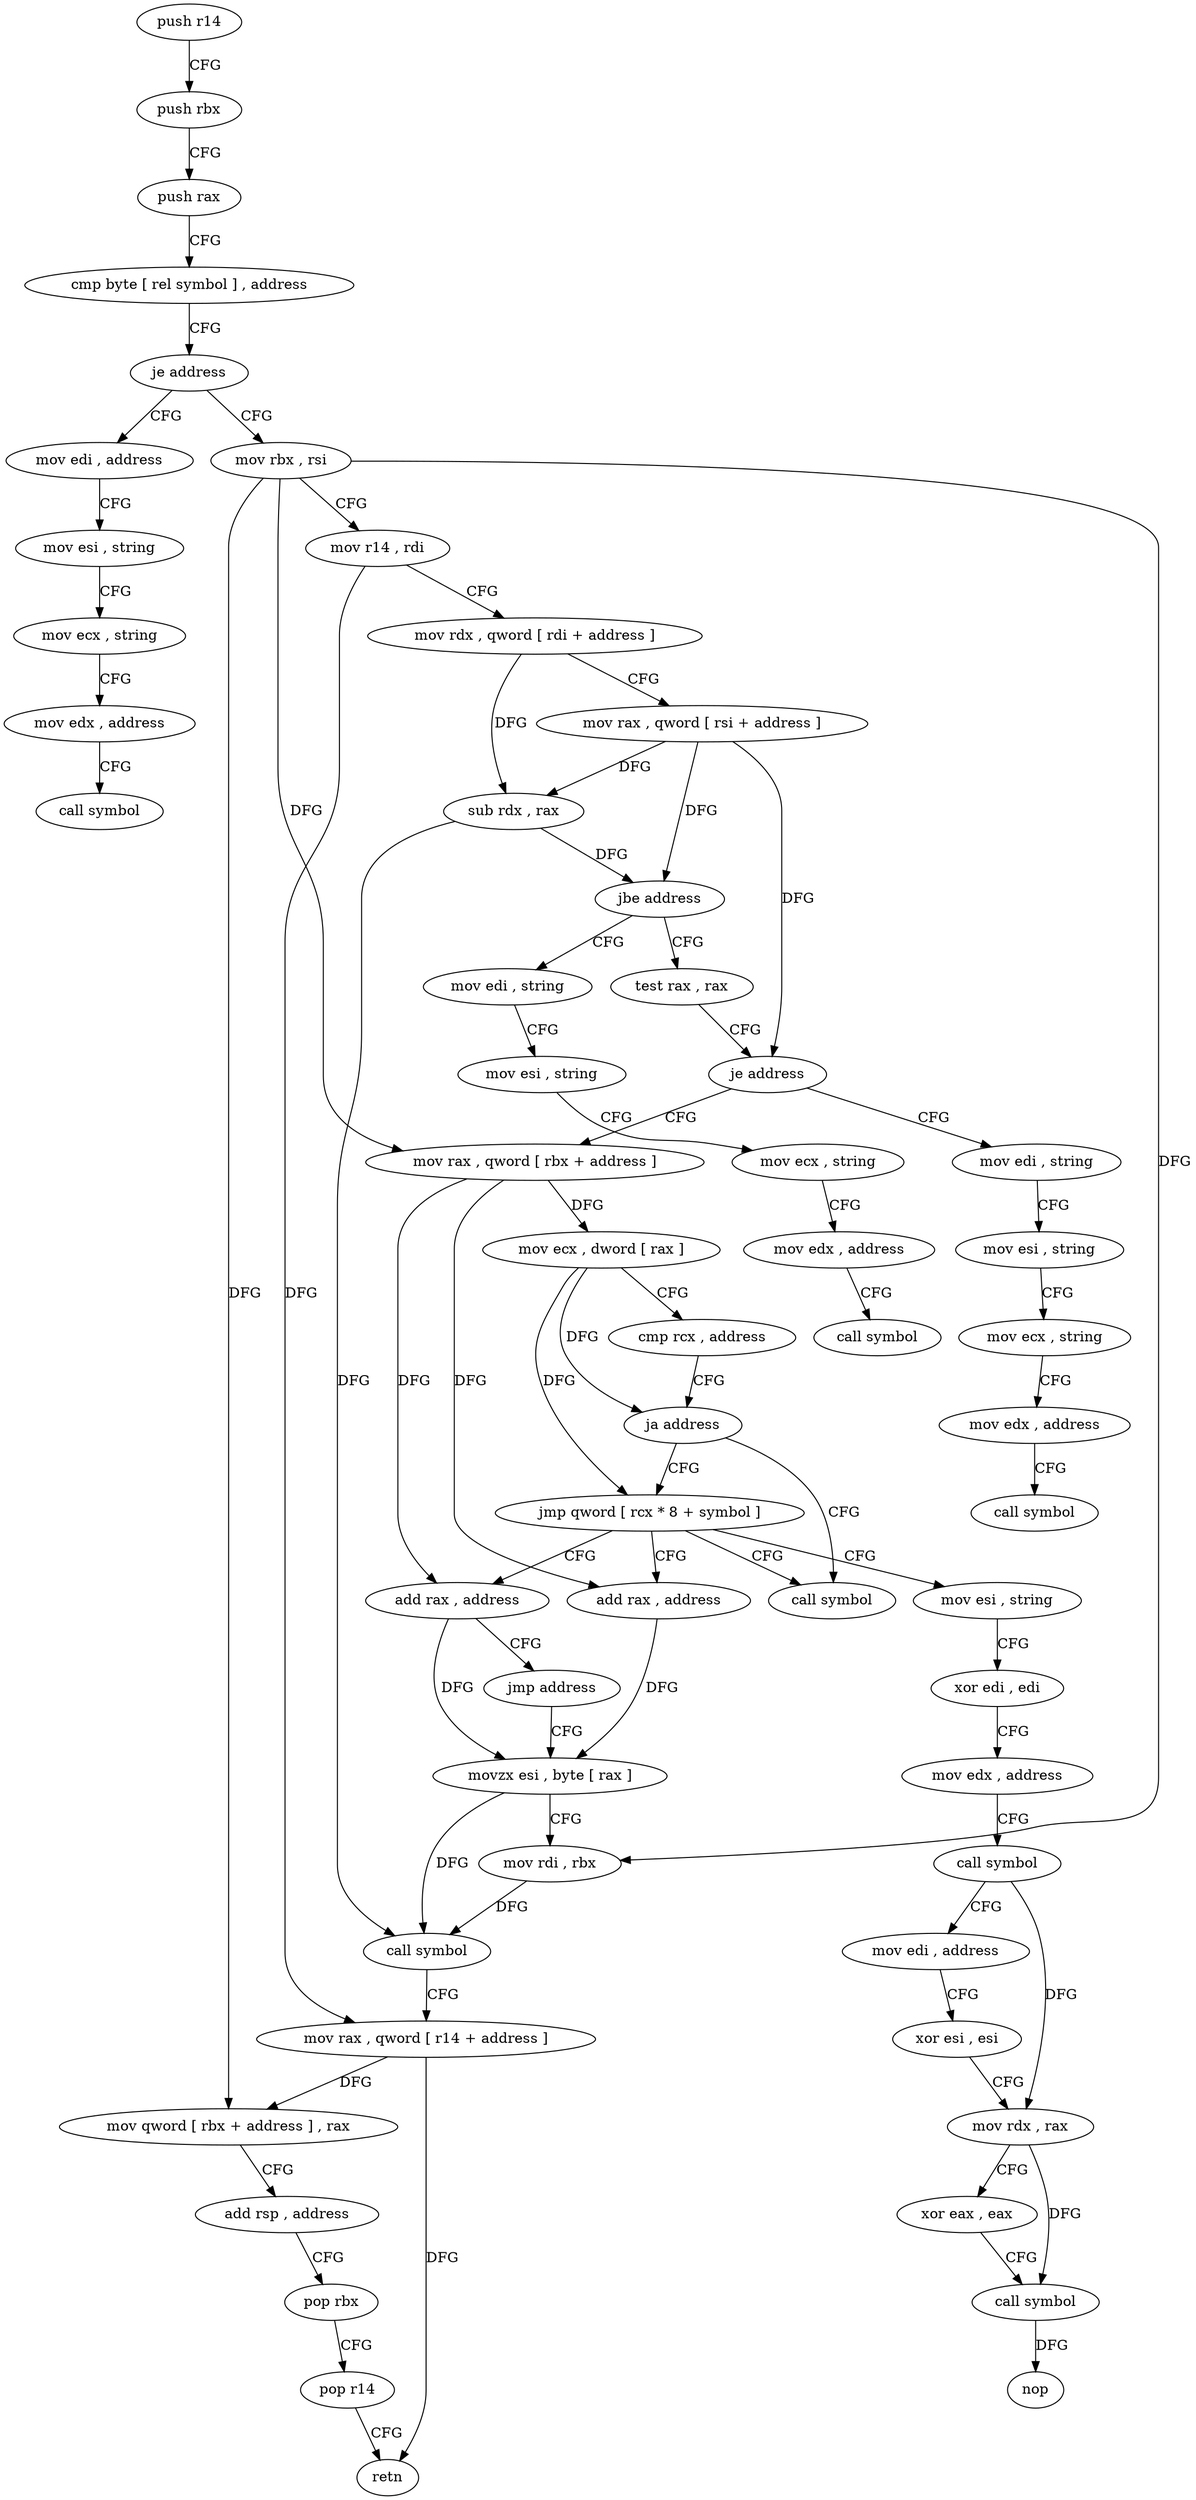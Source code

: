 digraph "func" {
"4207952" [label = "push r14" ]
"4207954" [label = "push rbx" ]
"4207955" [label = "push rax" ]
"4207956" [label = "cmp byte [ rel symbol ] , address" ]
"4207963" [label = "je address" ]
"4208050" [label = "mov edi , address" ]
"4207965" [label = "mov rbx , rsi" ]
"4208055" [label = "mov esi , string" ]
"4208060" [label = "mov ecx , string" ]
"4208065" [label = "mov edx , address" ]
"4208070" [label = "call symbol" ]
"4207968" [label = "mov r14 , rdi" ]
"4207971" [label = "mov rdx , qword [ rdi + address ]" ]
"4207975" [label = "mov rax , qword [ rsi + address ]" ]
"4207979" [label = "sub rdx , rax" ]
"4207982" [label = "jbe address" ]
"4208075" [label = "mov edi , string" ]
"4207984" [label = "test rax , rax" ]
"4208080" [label = "mov esi , string" ]
"4208085" [label = "mov ecx , string" ]
"4208090" [label = "mov edx , address" ]
"4208095" [label = "call symbol" ]
"4207987" [label = "je address" ]
"4208100" [label = "mov edi , string" ]
"4207989" [label = "mov rax , qword [ rbx + address ]" ]
"4208105" [label = "mov esi , string" ]
"4208110" [label = "mov ecx , string" ]
"4208115" [label = "mov edx , address" ]
"4208120" [label = "call symbol" ]
"4207993" [label = "mov ecx , dword [ rax ]" ]
"4207995" [label = "cmp rcx , address" ]
"4207999" [label = "ja address" ]
"4208045" [label = "call symbol" ]
"4208001" [label = "jmp qword [ rcx * 8 + symbol ]" ]
"4208008" [label = "add rax , address" ]
"4208014" [label = "add rax , address" ]
"4208125" [label = "mov esi , string" ]
"4208012" [label = "jmp address" ]
"4208018" [label = "movzx esi , byte [ rax ]" ]
"4208130" [label = "xor edi , edi" ]
"4208132" [label = "mov edx , address" ]
"4208137" [label = "call symbol" ]
"4208142" [label = "mov edi , address" ]
"4208147" [label = "xor esi , esi" ]
"4208149" [label = "mov rdx , rax" ]
"4208152" [label = "xor eax , eax" ]
"4208154" [label = "call symbol" ]
"4208159" [label = "nop" ]
"4208021" [label = "mov rdi , rbx" ]
"4208024" [label = "call symbol" ]
"4208029" [label = "mov rax , qword [ r14 + address ]" ]
"4208033" [label = "mov qword [ rbx + address ] , rax" ]
"4208037" [label = "add rsp , address" ]
"4208041" [label = "pop rbx" ]
"4208042" [label = "pop r14" ]
"4208044" [label = "retn" ]
"4207952" -> "4207954" [ label = "CFG" ]
"4207954" -> "4207955" [ label = "CFG" ]
"4207955" -> "4207956" [ label = "CFG" ]
"4207956" -> "4207963" [ label = "CFG" ]
"4207963" -> "4208050" [ label = "CFG" ]
"4207963" -> "4207965" [ label = "CFG" ]
"4208050" -> "4208055" [ label = "CFG" ]
"4207965" -> "4207968" [ label = "CFG" ]
"4207965" -> "4207989" [ label = "DFG" ]
"4207965" -> "4208021" [ label = "DFG" ]
"4207965" -> "4208033" [ label = "DFG" ]
"4208055" -> "4208060" [ label = "CFG" ]
"4208060" -> "4208065" [ label = "CFG" ]
"4208065" -> "4208070" [ label = "CFG" ]
"4207968" -> "4207971" [ label = "CFG" ]
"4207968" -> "4208029" [ label = "DFG" ]
"4207971" -> "4207975" [ label = "CFG" ]
"4207971" -> "4207979" [ label = "DFG" ]
"4207975" -> "4207979" [ label = "DFG" ]
"4207975" -> "4207982" [ label = "DFG" ]
"4207975" -> "4207987" [ label = "DFG" ]
"4207979" -> "4207982" [ label = "DFG" ]
"4207979" -> "4208024" [ label = "DFG" ]
"4207982" -> "4208075" [ label = "CFG" ]
"4207982" -> "4207984" [ label = "CFG" ]
"4208075" -> "4208080" [ label = "CFG" ]
"4207984" -> "4207987" [ label = "CFG" ]
"4208080" -> "4208085" [ label = "CFG" ]
"4208085" -> "4208090" [ label = "CFG" ]
"4208090" -> "4208095" [ label = "CFG" ]
"4207987" -> "4208100" [ label = "CFG" ]
"4207987" -> "4207989" [ label = "CFG" ]
"4208100" -> "4208105" [ label = "CFG" ]
"4207989" -> "4207993" [ label = "DFG" ]
"4207989" -> "4208008" [ label = "DFG" ]
"4207989" -> "4208014" [ label = "DFG" ]
"4208105" -> "4208110" [ label = "CFG" ]
"4208110" -> "4208115" [ label = "CFG" ]
"4208115" -> "4208120" [ label = "CFG" ]
"4207993" -> "4207995" [ label = "CFG" ]
"4207993" -> "4207999" [ label = "DFG" ]
"4207993" -> "4208001" [ label = "DFG" ]
"4207995" -> "4207999" [ label = "CFG" ]
"4207999" -> "4208045" [ label = "CFG" ]
"4207999" -> "4208001" [ label = "CFG" ]
"4208001" -> "4208008" [ label = "CFG" ]
"4208001" -> "4208014" [ label = "CFG" ]
"4208001" -> "4208045" [ label = "CFG" ]
"4208001" -> "4208125" [ label = "CFG" ]
"4208008" -> "4208012" [ label = "CFG" ]
"4208008" -> "4208018" [ label = "DFG" ]
"4208014" -> "4208018" [ label = "DFG" ]
"4208125" -> "4208130" [ label = "CFG" ]
"4208012" -> "4208018" [ label = "CFG" ]
"4208018" -> "4208021" [ label = "CFG" ]
"4208018" -> "4208024" [ label = "DFG" ]
"4208130" -> "4208132" [ label = "CFG" ]
"4208132" -> "4208137" [ label = "CFG" ]
"4208137" -> "4208142" [ label = "CFG" ]
"4208137" -> "4208149" [ label = "DFG" ]
"4208142" -> "4208147" [ label = "CFG" ]
"4208147" -> "4208149" [ label = "CFG" ]
"4208149" -> "4208152" [ label = "CFG" ]
"4208149" -> "4208154" [ label = "DFG" ]
"4208152" -> "4208154" [ label = "CFG" ]
"4208154" -> "4208159" [ label = "DFG" ]
"4208021" -> "4208024" [ label = "DFG" ]
"4208024" -> "4208029" [ label = "CFG" ]
"4208029" -> "4208033" [ label = "DFG" ]
"4208029" -> "4208044" [ label = "DFG" ]
"4208033" -> "4208037" [ label = "CFG" ]
"4208037" -> "4208041" [ label = "CFG" ]
"4208041" -> "4208042" [ label = "CFG" ]
"4208042" -> "4208044" [ label = "CFG" ]
}
